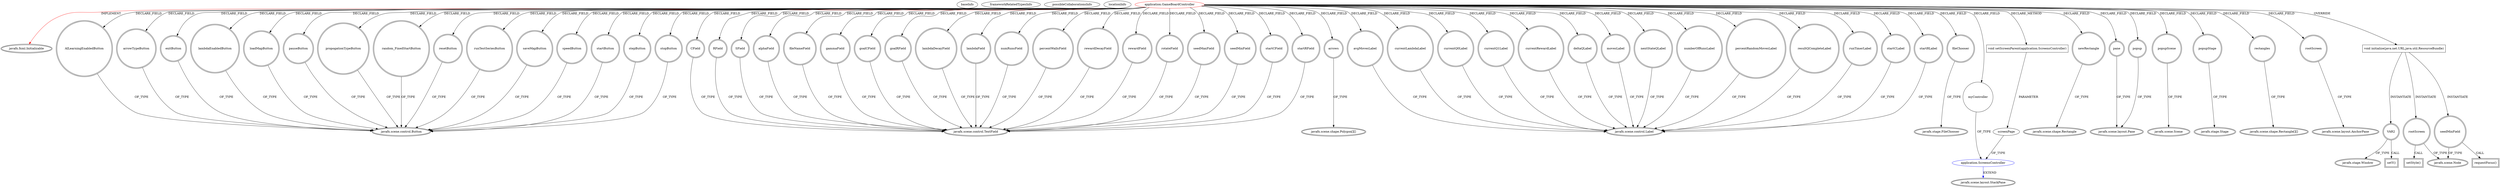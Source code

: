 digraph {
baseInfo[graphId=4712,category="extension_graph",isAnonymous=false,possibleRelation=true]
frameworkRelatedTypesInfo[0="javafx.fxml.Initializable"]
possibleCollaborationsInfo[0="4712~CLIENT_METHOD_DECLARATION-PARAMETER_DECLARATION-FIELD_DECLARATION-~javafx.fxml.Initializable ~javafx.scene.layout.StackPane ~false~false"]
locationInfo[projectName="walker-clint-AIProj3",filePath="/walker-clint-AIProj3/AIProj3-master/src/application/GameBoardController.java",contextSignature="GameBoardController",graphId="4712"]
0[label="application.GameBoardController",vertexType="ROOT_CLIENT_CLASS_DECLARATION",isFrameworkType=false,color=red]
1[label="javafx.fxml.Initializable",vertexType="FRAMEWORK_INTERFACE_TYPE",isFrameworkType=true,peripheries=2]
2[label="AILearningEnabledButton",vertexType="FIELD_DECLARATION",isFrameworkType=true,peripheries=2,shape=circle]
3[label="javafx.scene.control.Button",vertexType="FRAMEWORK_CLASS_TYPE",isFrameworkType=true,peripheries=2]
4[label="CField",vertexType="FIELD_DECLARATION",isFrameworkType=true,peripheries=2,shape=circle]
5[label="javafx.scene.control.TextField",vertexType="FRAMEWORK_CLASS_TYPE",isFrameworkType=true,peripheries=2]
6[label="RField",vertexType="FIELD_DECLARATION",isFrameworkType=true,peripheries=2,shape=circle]
8[label="SField",vertexType="FIELD_DECLARATION",isFrameworkType=true,peripheries=2,shape=circle]
10[label="alphaField",vertexType="FIELD_DECLARATION",isFrameworkType=true,peripheries=2,shape=circle]
12[label="arrowTypeButton",vertexType="FIELD_DECLARATION",isFrameworkType=true,peripheries=2,shape=circle]
14[label="arrows",vertexType="FIELD_DECLARATION",isFrameworkType=true,peripheries=2,shape=circle]
15[label="javafx.scene.shape.Polygon[][]",vertexType="FRAMEWORK_CLASS_TYPE",isFrameworkType=true,peripheries=2]
16[label="avgMovesLabel",vertexType="FIELD_DECLARATION",isFrameworkType=true,peripheries=2,shape=circle]
17[label="javafx.scene.control.Label",vertexType="FRAMEWORK_CLASS_TYPE",isFrameworkType=true,peripheries=2]
18[label="currentLambdaLabel",vertexType="FIELD_DECLARATION",isFrameworkType=true,peripheries=2,shape=circle]
20[label="currentQ0Label",vertexType="FIELD_DECLARATION",isFrameworkType=true,peripheries=2,shape=circle]
22[label="currentQ1Label",vertexType="FIELD_DECLARATION",isFrameworkType=true,peripheries=2,shape=circle]
24[label="currentRewardLabel",vertexType="FIELD_DECLARATION",isFrameworkType=true,peripheries=2,shape=circle]
26[label="deltaQLabel",vertexType="FIELD_DECLARATION",isFrameworkType=true,peripheries=2,shape=circle]
28[label="exitButton",vertexType="FIELD_DECLARATION",isFrameworkType=true,peripheries=2,shape=circle]
30[label="fileChooser",vertexType="FIELD_DECLARATION",isFrameworkType=true,peripheries=2,shape=circle]
31[label="javafx.stage.FileChooser",vertexType="FRAMEWORK_CLASS_TYPE",isFrameworkType=true,peripheries=2]
32[label="fileNameField",vertexType="FIELD_DECLARATION",isFrameworkType=true,peripheries=2,shape=circle]
34[label="gammaField",vertexType="FIELD_DECLARATION",isFrameworkType=true,peripheries=2,shape=circle]
36[label="goalCField",vertexType="FIELD_DECLARATION",isFrameworkType=true,peripheries=2,shape=circle]
38[label="goalRField",vertexType="FIELD_DECLARATION",isFrameworkType=true,peripheries=2,shape=circle]
40[label="lambdaDecayField",vertexType="FIELD_DECLARATION",isFrameworkType=true,peripheries=2,shape=circle]
42[label="lambdaEnabledButton",vertexType="FIELD_DECLARATION",isFrameworkType=true,peripheries=2,shape=circle]
44[label="lambdaField",vertexType="FIELD_DECLARATION",isFrameworkType=true,peripheries=2,shape=circle]
46[label="loadMapButton",vertexType="FIELD_DECLARATION",isFrameworkType=true,peripheries=2,shape=circle]
48[label="movesLabel",vertexType="FIELD_DECLARATION",isFrameworkType=true,peripheries=2,shape=circle]
50[label="myController",vertexType="FIELD_DECLARATION",isFrameworkType=false,shape=circle]
51[label="application.ScreensController",vertexType="REFERENCE_CLIENT_CLASS_DECLARATION",isFrameworkType=false,color=blue]
52[label="javafx.scene.layout.StackPane",vertexType="FRAMEWORK_CLASS_TYPE",isFrameworkType=true,peripheries=2]
53[label="newRectangle",vertexType="FIELD_DECLARATION",isFrameworkType=true,peripheries=2,shape=circle]
54[label="javafx.scene.shape.Rectangle",vertexType="FRAMEWORK_CLASS_TYPE",isFrameworkType=true,peripheries=2]
55[label="nextStateQLabel",vertexType="FIELD_DECLARATION",isFrameworkType=true,peripheries=2,shape=circle]
57[label="numRunsField",vertexType="FIELD_DECLARATION",isFrameworkType=true,peripheries=2,shape=circle]
59[label="numberOfRunsLabel",vertexType="FIELD_DECLARATION",isFrameworkType=true,peripheries=2,shape=circle]
61[label="pane",vertexType="FIELD_DECLARATION",isFrameworkType=true,peripheries=2,shape=circle]
62[label="javafx.scene.layout.Pane",vertexType="FRAMEWORK_CLASS_TYPE",isFrameworkType=true,peripheries=2]
63[label="pauseButton",vertexType="FIELD_DECLARATION",isFrameworkType=true,peripheries=2,shape=circle]
65[label="percentRandomMovesLabel",vertexType="FIELD_DECLARATION",isFrameworkType=true,peripheries=2,shape=circle]
67[label="percentWallsField",vertexType="FIELD_DECLARATION",isFrameworkType=true,peripheries=2,shape=circle]
69[label="popup",vertexType="FIELD_DECLARATION",isFrameworkType=true,peripheries=2,shape=circle]
71[label="popupScene",vertexType="FIELD_DECLARATION",isFrameworkType=true,peripheries=2,shape=circle]
72[label="javafx.scene.Scene",vertexType="FRAMEWORK_CLASS_TYPE",isFrameworkType=true,peripheries=2]
73[label="popupStage",vertexType="FIELD_DECLARATION",isFrameworkType=true,peripheries=2,shape=circle]
74[label="javafx.stage.Stage",vertexType="FRAMEWORK_CLASS_TYPE",isFrameworkType=true,peripheries=2]
75[label="propogationTypeButton",vertexType="FIELD_DECLARATION",isFrameworkType=true,peripheries=2,shape=circle]
77[label="random_FixedStartButton",vertexType="FIELD_DECLARATION",isFrameworkType=true,peripheries=2,shape=circle]
79[label="rectangles",vertexType="FIELD_DECLARATION",isFrameworkType=true,peripheries=2,shape=circle]
80[label="javafx.scene.shape.Rectangle[][]",vertexType="FRAMEWORK_CLASS_TYPE",isFrameworkType=true,peripheries=2]
81[label="resetButton",vertexType="FIELD_DECLARATION",isFrameworkType=true,peripheries=2,shape=circle]
83[label="resultQCompleteLabel",vertexType="FIELD_DECLARATION",isFrameworkType=true,peripheries=2,shape=circle]
85[label="rewardDecayField",vertexType="FIELD_DECLARATION",isFrameworkType=true,peripheries=2,shape=circle]
87[label="rewardField",vertexType="FIELD_DECLARATION",isFrameworkType=true,peripheries=2,shape=circle]
89[label="rootScreen",vertexType="FIELD_DECLARATION",isFrameworkType=true,peripheries=2,shape=circle]
90[label="javafx.scene.layout.AnchorPane",vertexType="FRAMEWORK_CLASS_TYPE",isFrameworkType=true,peripheries=2]
91[label="rotateField",vertexType="FIELD_DECLARATION",isFrameworkType=true,peripheries=2,shape=circle]
93[label="runTestSeriesButton",vertexType="FIELD_DECLARATION",isFrameworkType=true,peripheries=2,shape=circle]
95[label="runTimerLabel",vertexType="FIELD_DECLARATION",isFrameworkType=true,peripheries=2,shape=circle]
97[label="saveMapButton",vertexType="FIELD_DECLARATION",isFrameworkType=true,peripheries=2,shape=circle]
99[label="seedMaxField",vertexType="FIELD_DECLARATION",isFrameworkType=true,peripheries=2,shape=circle]
101[label="seedMinField",vertexType="FIELD_DECLARATION",isFrameworkType=true,peripheries=2,shape=circle]
103[label="speedButton",vertexType="FIELD_DECLARATION",isFrameworkType=true,peripheries=2,shape=circle]
105[label="startButton",vertexType="FIELD_DECLARATION",isFrameworkType=true,peripheries=2,shape=circle]
107[label="startCField",vertexType="FIELD_DECLARATION",isFrameworkType=true,peripheries=2,shape=circle]
109[label="startCLabel",vertexType="FIELD_DECLARATION",isFrameworkType=true,peripheries=2,shape=circle]
111[label="startRField",vertexType="FIELD_DECLARATION",isFrameworkType=true,peripheries=2,shape=circle]
113[label="startRLabel",vertexType="FIELD_DECLARATION",isFrameworkType=true,peripheries=2,shape=circle]
115[label="stepButton",vertexType="FIELD_DECLARATION",isFrameworkType=true,peripheries=2,shape=circle]
117[label="stopButton",vertexType="FIELD_DECLARATION",isFrameworkType=true,peripheries=2,shape=circle]
119[label="void initialize(java.net.URL,java.util.ResourceBundle)",vertexType="OVERRIDING_METHOD_DECLARATION",isFrameworkType=false,shape=box]
120[label="rootScreen",vertexType="VARIABLE_EXPRESION",isFrameworkType=true,peripheries=2,shape=circle]
122[label="javafx.scene.Node",vertexType="FRAMEWORK_CLASS_TYPE",isFrameworkType=true,peripheries=2]
121[label="setStyle()",vertexType="INSIDE_CALL",isFrameworkType=true,peripheries=2,shape=box]
123[label="seedMinField",vertexType="VARIABLE_EXPRESION",isFrameworkType=true,peripheries=2,shape=circle]
124[label="requestFocus()",vertexType="INSIDE_CALL",isFrameworkType=true,peripheries=2,shape=box]
126[label="VAR2",vertexType="VARIABLE_EXPRESION",isFrameworkType=true,peripheries=2,shape=circle]
128[label="javafx.stage.Window",vertexType="FRAMEWORK_CLASS_TYPE",isFrameworkType=true,peripheries=2]
127[label="setY()",vertexType="INSIDE_CALL",isFrameworkType=true,peripheries=2,shape=box]
778[label="void setScreenParent(application.ScreensController)",vertexType="CLIENT_METHOD_DECLARATION",isFrameworkType=false,shape=box]
779[label="screenPage",vertexType="PARAMETER_DECLARATION",isFrameworkType=false]
0->1[label="IMPLEMENT",color=red]
0->2[label="DECLARE_FIELD"]
2->3[label="OF_TYPE"]
0->4[label="DECLARE_FIELD"]
4->5[label="OF_TYPE"]
0->6[label="DECLARE_FIELD"]
6->5[label="OF_TYPE"]
0->8[label="DECLARE_FIELD"]
8->5[label="OF_TYPE"]
0->10[label="DECLARE_FIELD"]
10->5[label="OF_TYPE"]
0->12[label="DECLARE_FIELD"]
12->3[label="OF_TYPE"]
0->14[label="DECLARE_FIELD"]
14->15[label="OF_TYPE"]
0->16[label="DECLARE_FIELD"]
16->17[label="OF_TYPE"]
0->18[label="DECLARE_FIELD"]
18->17[label="OF_TYPE"]
0->20[label="DECLARE_FIELD"]
20->17[label="OF_TYPE"]
0->22[label="DECLARE_FIELD"]
22->17[label="OF_TYPE"]
0->24[label="DECLARE_FIELD"]
24->17[label="OF_TYPE"]
0->26[label="DECLARE_FIELD"]
26->17[label="OF_TYPE"]
0->28[label="DECLARE_FIELD"]
28->3[label="OF_TYPE"]
0->30[label="DECLARE_FIELD"]
30->31[label="OF_TYPE"]
0->32[label="DECLARE_FIELD"]
32->5[label="OF_TYPE"]
0->34[label="DECLARE_FIELD"]
34->5[label="OF_TYPE"]
0->36[label="DECLARE_FIELD"]
36->5[label="OF_TYPE"]
0->38[label="DECLARE_FIELD"]
38->5[label="OF_TYPE"]
0->40[label="DECLARE_FIELD"]
40->5[label="OF_TYPE"]
0->42[label="DECLARE_FIELD"]
42->3[label="OF_TYPE"]
0->44[label="DECLARE_FIELD"]
44->5[label="OF_TYPE"]
0->46[label="DECLARE_FIELD"]
46->3[label="OF_TYPE"]
0->48[label="DECLARE_FIELD"]
48->17[label="OF_TYPE"]
0->50[label="DECLARE_FIELD"]
51->52[label="EXTEND",color=blue]
50->51[label="OF_TYPE"]
0->53[label="DECLARE_FIELD"]
53->54[label="OF_TYPE"]
0->55[label="DECLARE_FIELD"]
55->17[label="OF_TYPE"]
0->57[label="DECLARE_FIELD"]
57->5[label="OF_TYPE"]
0->59[label="DECLARE_FIELD"]
59->17[label="OF_TYPE"]
0->61[label="DECLARE_FIELD"]
61->62[label="OF_TYPE"]
0->63[label="DECLARE_FIELD"]
63->3[label="OF_TYPE"]
0->65[label="DECLARE_FIELD"]
65->17[label="OF_TYPE"]
0->67[label="DECLARE_FIELD"]
67->5[label="OF_TYPE"]
0->69[label="DECLARE_FIELD"]
69->62[label="OF_TYPE"]
0->71[label="DECLARE_FIELD"]
71->72[label="OF_TYPE"]
0->73[label="DECLARE_FIELD"]
73->74[label="OF_TYPE"]
0->75[label="DECLARE_FIELD"]
75->3[label="OF_TYPE"]
0->77[label="DECLARE_FIELD"]
77->3[label="OF_TYPE"]
0->79[label="DECLARE_FIELD"]
79->80[label="OF_TYPE"]
0->81[label="DECLARE_FIELD"]
81->3[label="OF_TYPE"]
0->83[label="DECLARE_FIELD"]
83->17[label="OF_TYPE"]
0->85[label="DECLARE_FIELD"]
85->5[label="OF_TYPE"]
0->87[label="DECLARE_FIELD"]
87->5[label="OF_TYPE"]
0->89[label="DECLARE_FIELD"]
89->90[label="OF_TYPE"]
0->91[label="DECLARE_FIELD"]
91->5[label="OF_TYPE"]
0->93[label="DECLARE_FIELD"]
93->3[label="OF_TYPE"]
0->95[label="DECLARE_FIELD"]
95->17[label="OF_TYPE"]
0->97[label="DECLARE_FIELD"]
97->3[label="OF_TYPE"]
0->99[label="DECLARE_FIELD"]
99->5[label="OF_TYPE"]
0->101[label="DECLARE_FIELD"]
101->5[label="OF_TYPE"]
0->103[label="DECLARE_FIELD"]
103->3[label="OF_TYPE"]
0->105[label="DECLARE_FIELD"]
105->3[label="OF_TYPE"]
0->107[label="DECLARE_FIELD"]
107->5[label="OF_TYPE"]
0->109[label="DECLARE_FIELD"]
109->17[label="OF_TYPE"]
0->111[label="DECLARE_FIELD"]
111->5[label="OF_TYPE"]
0->113[label="DECLARE_FIELD"]
113->17[label="OF_TYPE"]
0->115[label="DECLARE_FIELD"]
115->3[label="OF_TYPE"]
0->117[label="DECLARE_FIELD"]
117->3[label="OF_TYPE"]
0->119[label="OVERRIDE"]
119->120[label="INSTANTIATE"]
120->122[label="OF_TYPE"]
120->121[label="CALL"]
119->123[label="INSTANTIATE"]
123->122[label="OF_TYPE"]
123->124[label="CALL"]
119->126[label="INSTANTIATE"]
126->128[label="OF_TYPE"]
126->127[label="CALL"]
0->778[label="DECLARE_METHOD"]
779->51[label="OF_TYPE"]
778->779[label="PARAMETER"]
}
